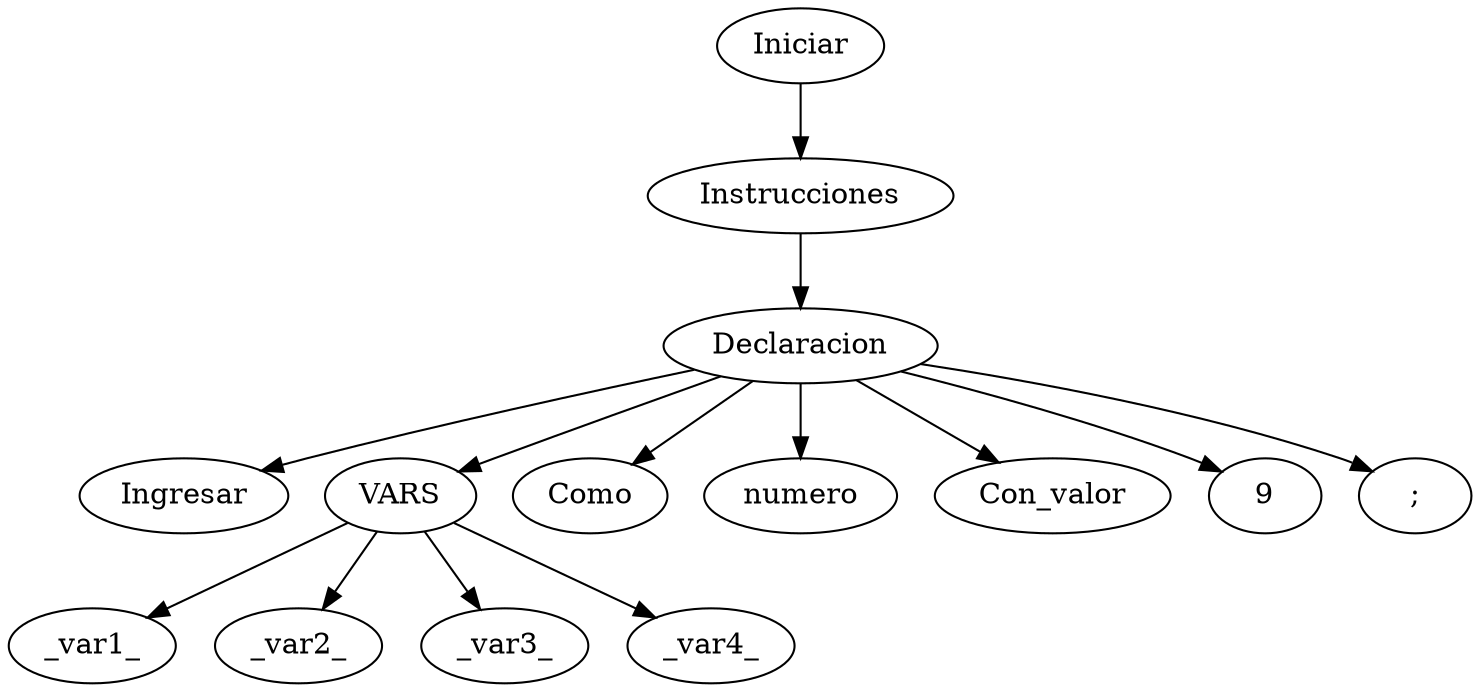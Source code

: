digraph G{
"node2063169133" [ label = "Iniciar",];
"node2127105650" [ label = "Instrucciones",];
"node483256576" [ label = "Declaracion",];
"node196715023" [ label = "Ingresar",];
"node483256576" -> "node196715023" [ label = "",];
"node977467147" [ label = "VARS",];
"node214877359" [ label = "_var1_",];
"node977467147" -> "node214877359" [ label = "",];
"node2134424031" [ label = "_var2_",];
"node977467147" -> "node2134424031" [ label = "",];
"node962057709" [ label = "_var3_",];
"node977467147" -> "node962057709" [ label = "",];
"node335578979" [ label = "_var4_",];
"node977467147" -> "node335578979" [ label = "",];
"node483256576" -> "node977467147" [ label = "",];
"node1846657776" [ label = "Como",];
"node483256576" -> "node1846657776" [ label = "",];
"node1423800492" [ label = "numero",];
"node483256576" -> "node1423800492" [ label = "",];
"node1403139943" [ label = "Con_valor",];
"node483256576" -> "node1403139943" [ label = "",];
"node1124698607" [ label = "9",];
"node483256576" -> "node1124698607" [ label = "",];
"node602916156" [ label = ";",];
"node483256576" -> "node602916156" [ label = "",];
"node2127105650" -> "node483256576" [ label = "",];
"node2063169133" -> "node2127105650" [ label = "",];
}